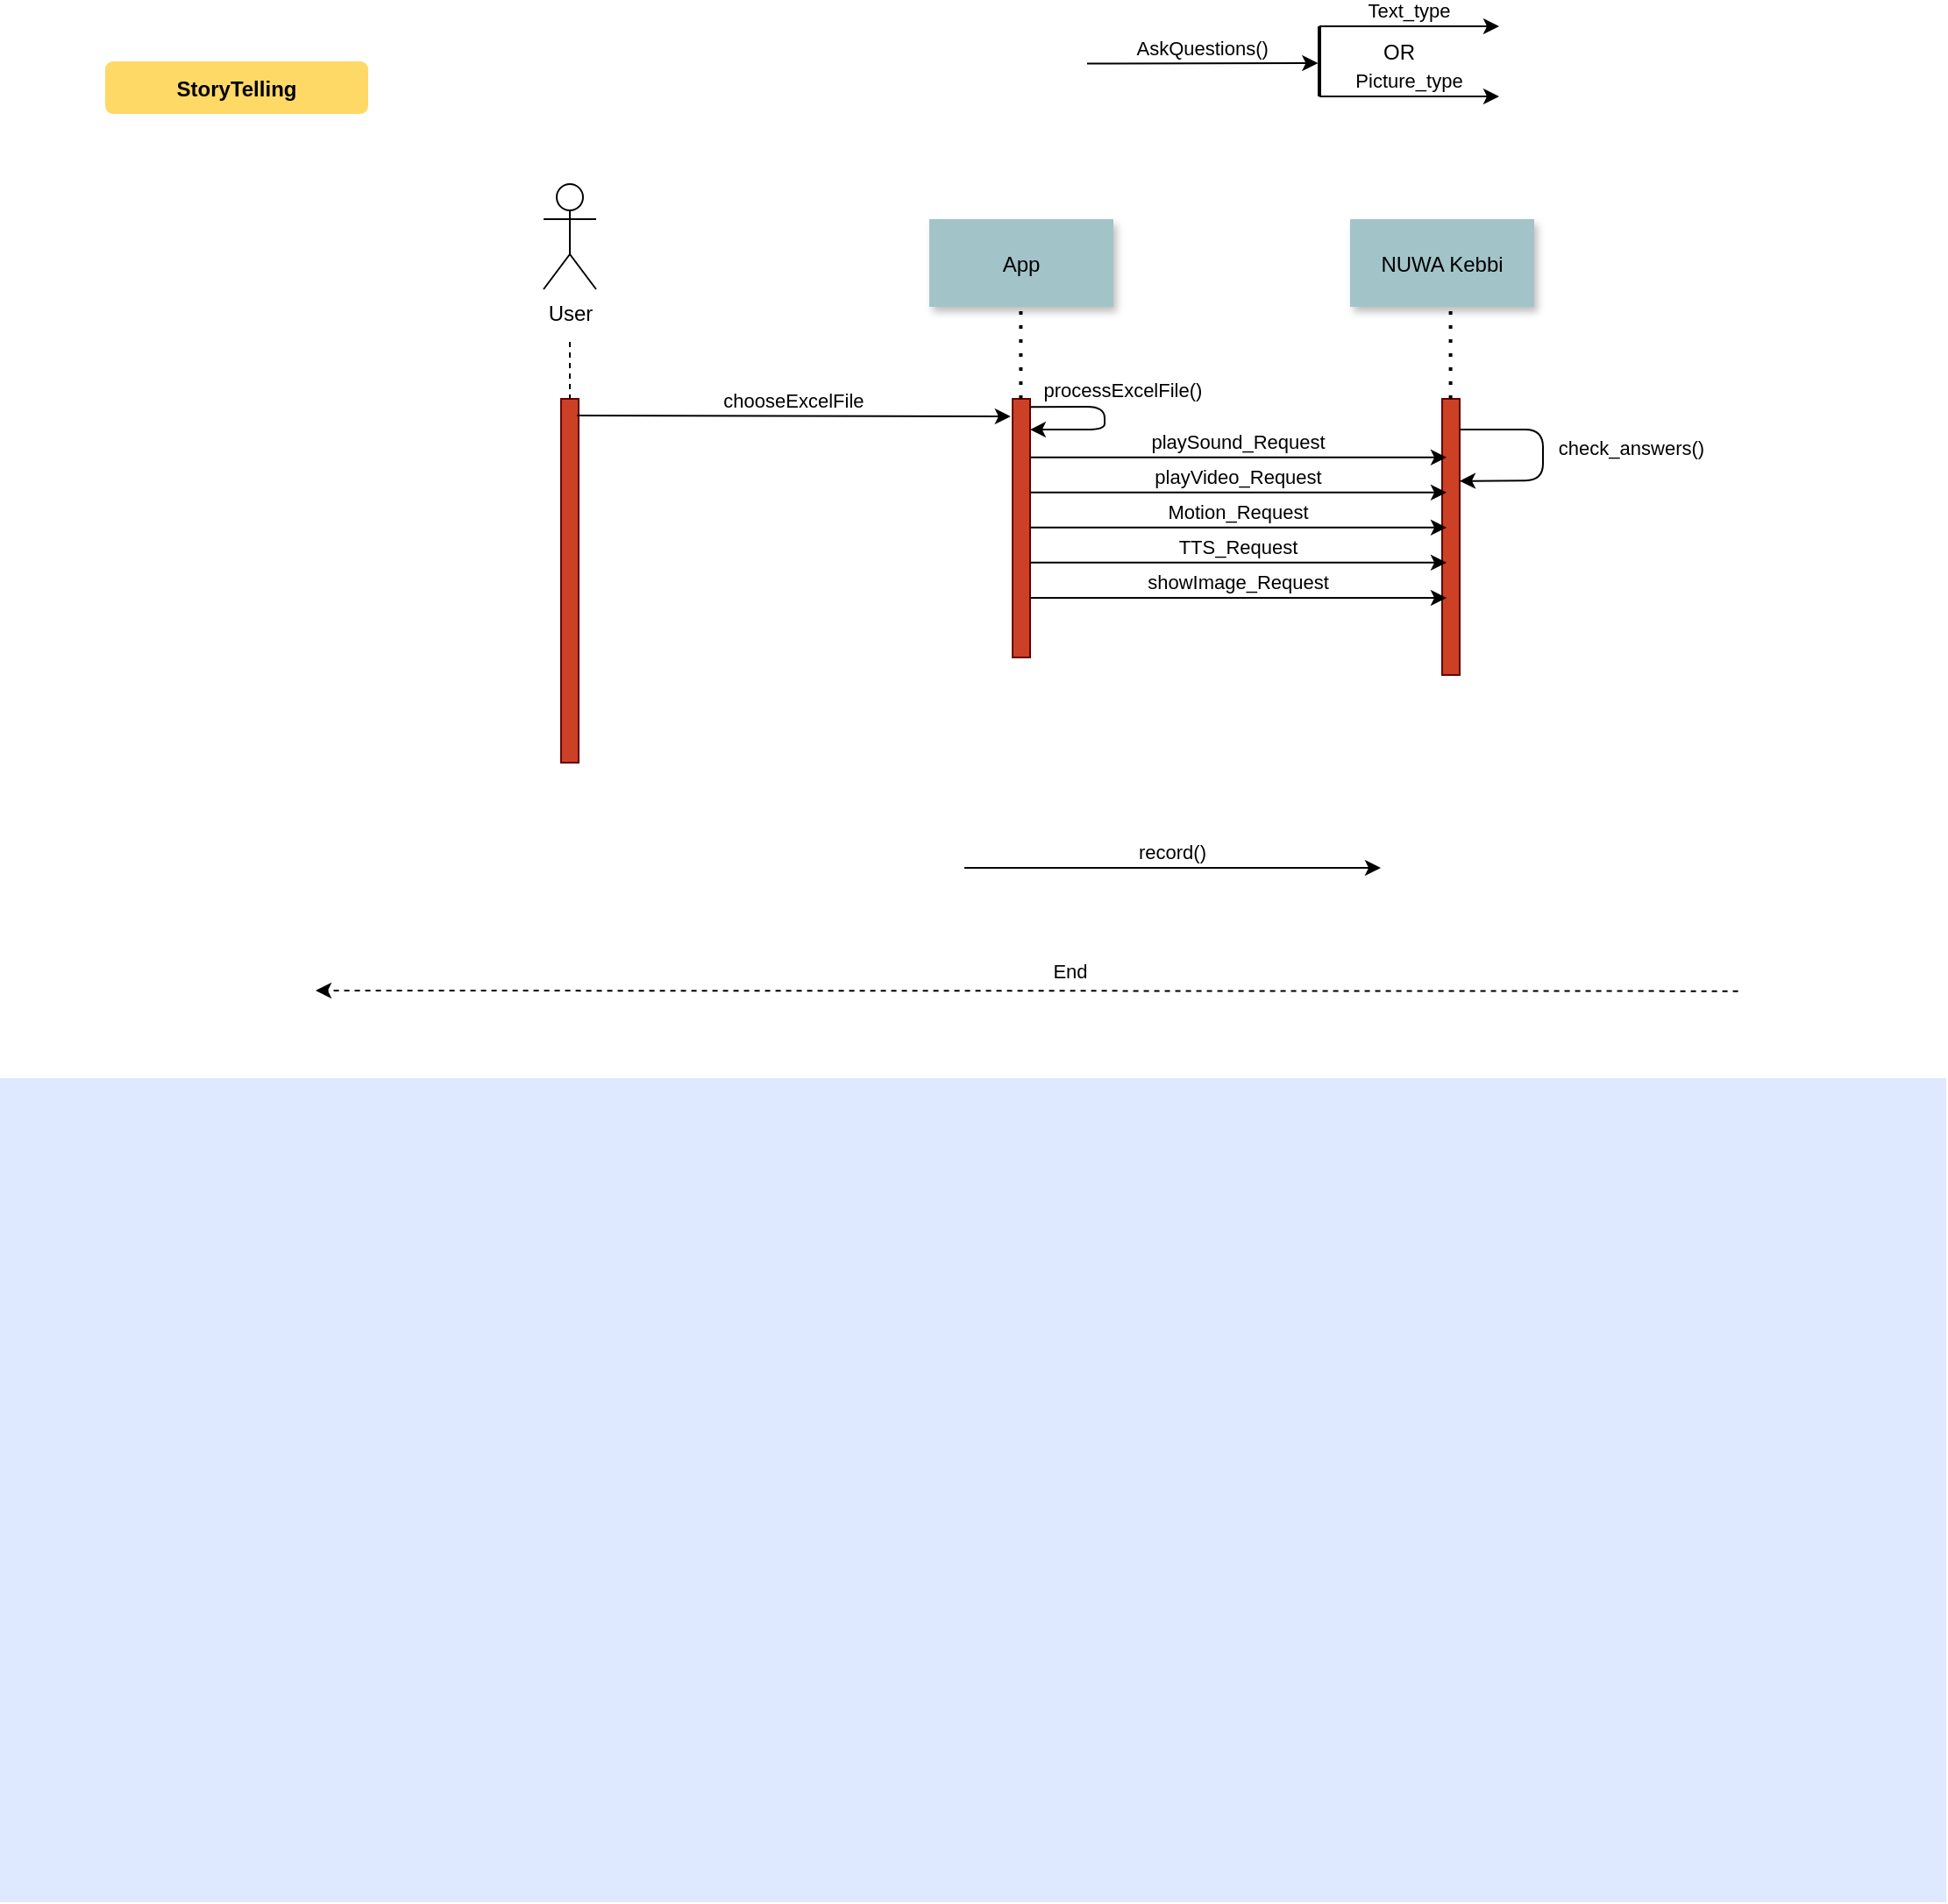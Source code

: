 <mxfile version="13.7.8" type="github" pages="3">
  <diagram name="sequence diagram" id="9361dd3d-8414-5efd-6122-117bd74ce7a7">
    <mxGraphModel dx="638" dy="734" grid="1" gridSize="10" guides="1" tooltips="1" connect="1" arrows="1" fold="1" page="0" pageScale="1.5" pageWidth="826" pageHeight="1169" background="#ffffff" math="0" shadow="0">
      <root>
        <mxCell id="0" />
        <mxCell id="1" parent="0" />
        <mxCell id="69" value="" style="fillColor=#DEE8FF;strokeColor=none" parent="1" vertex="1">
          <mxGeometry x="10" y="550" width="1110" height="470" as="geometry" />
        </mxCell>
        <mxCell id="2" value="" style="fillColor=#CC4125;strokeColor=#660000" parent="1" vertex="1">
          <mxGeometry x="330" y="162.5" width="10" height="207.5" as="geometry" />
        </mxCell>
        <mxCell id="9" value="chooseExcelFile" style="edgeStyle=none;verticalLabelPosition=top;verticalAlign=bottom;entryX=-0.108;entryY=0.068;entryDx=0;entryDy=0;entryPerimeter=0;" parent="1" edge="1" target="21">
          <mxGeometry x="222.5" y="84.73" width="100" height="100" as="geometry">
            <mxPoint x="339" y="172" as="sourcePoint" />
            <mxPoint x="586" y="174" as="targetPoint" />
          </mxGeometry>
        </mxCell>
        <mxCell id="21" value="" style="fillColor=#CC4125;strokeColor=#660000" parent="1" vertex="1">
          <mxGeometry x="587.5" y="162.5" width="10" height="147.5" as="geometry" />
        </mxCell>
        <mxCell id="22" value="App" style="shadow=1;fillColor=#A2C4C9;strokeColor=none" parent="1" vertex="1">
          <mxGeometry x="540" y="60" width="105" height="50" as="geometry" />
        </mxCell>
        <mxCell id="24" value="NUWA Kebbi" style="shadow=1;fillColor=#A2C4C9;strokeColor=none" parent="1" vertex="1">
          <mxGeometry x="780" y="60" width="105" height="50" as="geometry" />
        </mxCell>
        <mxCell id="26" value="" style="fillColor=#CC4125;strokeColor=#660000" parent="1" vertex="1">
          <mxGeometry x="832.5" y="162.5" width="10" height="157.5" as="geometry" />
        </mxCell>
        <mxCell id="33" value="" style="edgeStyle=elbowEdgeStyle;elbow=horizontal;endArrow=none;dashed=1" parent="1" target="2" edge="1">
          <mxGeometry x="230.0" y="310" width="100" height="100" as="geometry">
            <mxPoint x="335" y="130" as="sourcePoint" />
            <mxPoint x="330" y="310" as="targetPoint" />
            <Array as="points">
              <mxPoint x="335" y="130" />
              <mxPoint x="295" y="190" />
            </Array>
          </mxGeometry>
        </mxCell>
        <mxCell id="71" value="StoryTelling" style="rounded=1;fontStyle=1;fillColor=#FFD966;strokeColor=none" parent="1" vertex="1">
          <mxGeometry x="70" y="-30" width="150" height="30" as="geometry" />
        </mxCell>
        <mxCell id="KS5qGZGqWQ05uNnQKcyR-89" value="User" style="shape=umlActor;verticalLabelPosition=bottom;verticalAlign=top;html=1;outlineConnect=0;rotation=0;" parent="1" vertex="1">
          <mxGeometry x="320" y="40" width="30" height="60" as="geometry" />
        </mxCell>
        <mxCell id="fRHlmYLXV_bzzpT5qPXO-91" value="" style="endArrow=classic;html=1;dashed=1;exitX=-0.021;exitY=0.929;exitDx=0;exitDy=0;exitPerimeter=0;" parent="1" edge="1">
          <mxGeometry width="50" height="50" relative="1" as="geometry">
            <mxPoint x="1001.29" y="500.332" as="sourcePoint" />
            <mxPoint x="190" y="500" as="targetPoint" />
            <Array as="points" />
          </mxGeometry>
        </mxCell>
        <mxCell id="9md9J8usKPNt-FavH-AS-93" value="End" style="edgeLabel;html=1;align=center;verticalAlign=middle;resizable=0;points=[];" parent="fRHlmYLXV_bzzpT5qPXO-91" vertex="1" connectable="0">
          <mxGeometry x="0.065" y="1" relative="1" as="geometry">
            <mxPoint x="50.21" y="-12.16" as="offset" />
          </mxGeometry>
        </mxCell>
        <mxCell id="9md9J8usKPNt-FavH-AS-84" value="Text_type" style="edgeStyle=elbowEdgeStyle;elbow=vertical;verticalLabelPosition=top;verticalAlign=bottom" parent="1" edge="1">
          <mxGeometry x="695" y="20" width="100" height="100" as="geometry">
            <mxPoint x="762.5" y="-50" as="sourcePoint" />
            <mxPoint x="865" y="-50" as="targetPoint" />
            <Array as="points">
              <mxPoint x="795" y="-50" />
              <mxPoint x="745" y="20" />
            </Array>
          </mxGeometry>
        </mxCell>
        <mxCell id="9md9J8usKPNt-FavH-AS-85" value="Picture_type" style="edgeStyle=elbowEdgeStyle;elbow=vertical;verticalLabelPosition=top;verticalAlign=bottom" parent="1" edge="1">
          <mxGeometry x="695" y="60" width="100" height="100" as="geometry">
            <mxPoint x="762.5" y="-10" as="sourcePoint" />
            <mxPoint x="865" y="-10" as="targetPoint" />
            <Array as="points">
              <mxPoint x="795" y="-10" />
              <mxPoint x="745" y="60" />
            </Array>
          </mxGeometry>
        </mxCell>
        <mxCell id="9md9J8usKPNt-FavH-AS-87" value="" style="line;strokeWidth=2;direction=south;html=1;" parent="1" vertex="1">
          <mxGeometry x="757.5" y="-50" width="10" height="40" as="geometry" />
        </mxCell>
        <mxCell id="9md9J8usKPNt-FavH-AS-88" value="OR" style="text;html=1;fillColor=none;align=center;verticalAlign=middle;whiteSpace=wrap;rounded=0;" parent="1" vertex="1">
          <mxGeometry x="797.5" y="-40" width="20" height="10" as="geometry" />
        </mxCell>
        <mxCell id="9md9J8usKPNt-FavH-AS-99" value="" style="endArrow=none;dashed=1;html=1;dashPattern=1 3;strokeWidth=2;entryX=0.5;entryY=1;entryDx=0;entryDy=0;exitX=0.5;exitY=0;exitDx=0;exitDy=0;" parent="1" edge="1">
          <mxGeometry width="50" height="50" relative="1" as="geometry">
            <mxPoint x="837.3" y="162.5" as="sourcePoint" />
            <mxPoint x="837.3" y="110" as="targetPoint" />
          </mxGeometry>
        </mxCell>
        <mxCell id="c4QNU4PEmCLkR0mvdzhD-72" value="AskQuestions()" style="edgeStyle=elbowEdgeStyle;elbow=vertical;verticalLabelPosition=top;verticalAlign=bottom;jumpStyle=arc;entryX=0.535;entryY=0.581;entryDx=0;entryDy=0;entryPerimeter=0;" parent="1" target="9md9J8usKPNt-FavH-AS-87" edge="1">
          <mxGeometry x="817.5" y="41.25" width="100" height="100" as="geometry">
            <mxPoint x="630" y="-28.75" as="sourcePoint" />
            <mxPoint x="742.5" y="-29" as="targetPoint" />
            <Array as="points">
              <mxPoint x="742.5" y="-29" />
            </Array>
          </mxGeometry>
        </mxCell>
        <mxCell id="c4QNU4PEmCLkR0mvdzhD-78" value="playVideo_Request" style="edgeStyle=elbowEdgeStyle;elbow=vertical;verticalLabelPosition=top;verticalAlign=bottom" parent="1" edge="1">
          <mxGeometry x="530" y="285.92" width="100" height="100" as="geometry">
            <mxPoint x="597.5" y="215.92" as="sourcePoint" />
            <mxPoint x="835" y="216.09" as="targetPoint" />
            <Array as="points">
              <mxPoint x="630" y="215.92" />
              <mxPoint x="580" y="285.92" />
            </Array>
          </mxGeometry>
        </mxCell>
        <mxCell id="c4QNU4PEmCLkR0mvdzhD-79" value="Motion_Request" style="edgeStyle=elbowEdgeStyle;elbow=vertical;verticalLabelPosition=top;verticalAlign=bottom" parent="1" edge="1">
          <mxGeometry x="530" y="305.92" width="100" height="100" as="geometry">
            <mxPoint x="597.5" y="235.92" as="sourcePoint" />
            <mxPoint x="835" y="236.09" as="targetPoint" />
            <Array as="points">
              <mxPoint x="630" y="235.92" />
              <mxPoint x="580" y="305.92" />
            </Array>
          </mxGeometry>
        </mxCell>
        <mxCell id="c4QNU4PEmCLkR0mvdzhD-80" value="playSound_Request" style="edgeStyle=elbowEdgeStyle;elbow=vertical;verticalLabelPosition=top;verticalAlign=bottom" parent="1" edge="1">
          <mxGeometry x="530" y="265.92" width="100" height="100" as="geometry">
            <mxPoint x="597.5" y="195.92" as="sourcePoint" />
            <mxPoint x="835" y="196.09" as="targetPoint" />
            <Array as="points">
              <mxPoint x="630" y="195.92" />
              <mxPoint x="580" y="265.92" />
            </Array>
          </mxGeometry>
        </mxCell>
        <mxCell id="c4QNU4PEmCLkR0mvdzhD-81" value="TTS_Request" style="edgeStyle=elbowEdgeStyle;elbow=vertical;verticalLabelPosition=top;verticalAlign=bottom" parent="1" edge="1">
          <mxGeometry x="530" y="325.92" width="100" height="100" as="geometry">
            <mxPoint x="597.5" y="255.92" as="sourcePoint" />
            <mxPoint x="835" y="256.09" as="targetPoint" />
            <Array as="points">
              <mxPoint x="630" y="255.92" />
              <mxPoint x="580" y="325.92" />
            </Array>
          </mxGeometry>
        </mxCell>
        <mxCell id="c4QNU4PEmCLkR0mvdzhD-83" value="" style="endArrow=none;dashed=1;html=1;dashPattern=1 3;strokeWidth=2;entryX=0.5;entryY=1;entryDx=0;entryDy=0;exitX=0.5;exitY=0;exitDx=0;exitDy=0;" parent="1" edge="1">
          <mxGeometry width="50" height="50" relative="1" as="geometry">
            <mxPoint x="592.21" y="162.5" as="sourcePoint" />
            <mxPoint x="592.21" y="110" as="targetPoint" />
          </mxGeometry>
        </mxCell>
        <mxCell id="c4QNU4PEmCLkR0mvdzhD-84" value="showImage_Request" style="edgeStyle=elbowEdgeStyle;elbow=vertical;verticalLabelPosition=top;verticalAlign=bottom" parent="1" edge="1">
          <mxGeometry x="530" y="346.0" width="100" height="100" as="geometry">
            <mxPoint x="597.5" y="276.0" as="sourcePoint" />
            <mxPoint x="835" y="276.17" as="targetPoint" />
            <Array as="points">
              <mxPoint x="630" y="276.0" />
              <mxPoint x="580" y="346.0" />
            </Array>
          </mxGeometry>
        </mxCell>
        <mxCell id="c4QNU4PEmCLkR0mvdzhD-92" value="record()" style="edgeStyle=elbowEdgeStyle;elbow=vertical;verticalLabelPosition=top;verticalAlign=bottom" parent="1" edge="1">
          <mxGeometry x="492.5" y="500.0" width="100" height="100" as="geometry">
            <mxPoint x="560" y="430.0" as="sourcePoint" />
            <mxPoint x="797.5" y="430.17" as="targetPoint" />
            <Array as="points">
              <mxPoint x="592.5" y="430.0" />
              <mxPoint x="542.5" y="500.0" />
            </Array>
          </mxGeometry>
        </mxCell>
        <mxCell id="c4QNU4PEmCLkR0mvdzhD-93" value="check_answers()" style="edgeStyle=none;verticalLabelPosition=top;verticalAlign=bottom;entryX=1;entryY=0.25;entryDx=0;entryDy=0;" parent="1" edge="1">
          <mxGeometry width="100" height="100" as="geometry">
            <mxPoint x="842.5" y="180" as="sourcePoint" />
            <mxPoint x="842.5" y="209.375" as="targetPoint" />
            <Array as="points">
              <mxPoint x="890" y="180" />
              <mxPoint x="890" y="209" />
            </Array>
            <mxPoint x="98" y="5" as="offset" />
          </mxGeometry>
        </mxCell>
        <mxCell id="lmtjWTEQ8BwmCACEHWf--71" value="processExcelFile()" style="edgeStyle=none;verticalLabelPosition=top;verticalAlign=bottom;exitX=0.995;exitY=0.031;exitDx=0;exitDy=0;exitPerimeter=0;entryX=0.995;entryY=0.119;entryDx=0;entryDy=0;entryPerimeter=0;" edge="1" parent="1" source="21" target="21">
          <mxGeometry width="100" height="100" as="geometry">
            <mxPoint x="600" y="162.5" as="sourcePoint" />
            <mxPoint x="630" y="190" as="targetPoint" />
            <Array as="points">
              <mxPoint x="640" y="167" />
              <mxPoint x="640" y="180" />
            </Array>
            <mxPoint x="53" y="-7" as="offset" />
          </mxGeometry>
        </mxCell>
      </root>
    </mxGraphModel>
  </diagram>
  <diagram id="WVfsM9W4zLKHH_mNgAVs" name="use case">
    <mxGraphModel dx="1765" dy="941" grid="1" gridSize="10" guides="1" tooltips="1" connect="1" arrows="1" fold="1" page="1" pageScale="1" pageWidth="827" pageHeight="1169" math="0" shadow="0">
      <root>
        <mxCell id="P1gCdbork5o8AnYZZEtu-0" />
        <mxCell id="P1gCdbork5o8AnYZZEtu-1" parent="P1gCdbork5o8AnYZZEtu-0" />
        <mxCell id="bJd6qJVdSjFUARL3tQS6-0" value="" style="fillColor=#DEE8FF;strokeColor=none" parent="P1gCdbork5o8AnYZZEtu-1" vertex="1">
          <mxGeometry x="60" y="12.5" width="1400" height="957.5" as="geometry" />
        </mxCell>
        <mxCell id="S5V0LhMDhIqk0AyRmhoE-0" value="" style="rounded=0;whiteSpace=wrap;html=1;strokeColor=#000000;" parent="P1gCdbork5o8AnYZZEtu-1" vertex="1">
          <mxGeometry x="340" y="30" width="700" height="900" as="geometry" />
        </mxCell>
        <mxCell id="0w21FAGErWeUw9ZMnfu5-23" style="edgeStyle=orthogonalEdgeStyle;rounded=0;orthogonalLoop=1;jettySize=auto;html=1;entryX=0;entryY=0.5;entryDx=0;entryDy=0;endArrow=classic;endFill=1;" edge="1" parent="P1gCdbork5o8AnYZZEtu-1" source="S5V0LhMDhIqk0AyRmhoE-1" target="S5V0LhMDhIqk0AyRmhoE-5">
          <mxGeometry relative="1" as="geometry" />
        </mxCell>
        <mxCell id="0w21FAGErWeUw9ZMnfu5-24" style="edgeStyle=orthogonalEdgeStyle;rounded=0;orthogonalLoop=1;jettySize=auto;html=1;entryX=0;entryY=0.5;entryDx=0;entryDy=0;endArrow=classic;endFill=1;exitX=0.5;exitY=0;exitDx=0;exitDy=0;exitPerimeter=0;" edge="1" parent="P1gCdbork5o8AnYZZEtu-1" source="S5V0LhMDhIqk0AyRmhoE-1" target="MXVG3nQKKAKCpkI0R1rA-6">
          <mxGeometry relative="1" as="geometry">
            <Array as="points">
              <mxPoint x="160" y="505" />
              <mxPoint x="160" y="105" />
            </Array>
          </mxGeometry>
        </mxCell>
        <mxCell id="0w21FAGErWeUw9ZMnfu5-31" style="edgeStyle=orthogonalEdgeStyle;rounded=0;orthogonalLoop=1;jettySize=auto;html=1;entryX=0;entryY=0.5;entryDx=0;entryDy=0;startArrow=none;startFill=0;endArrow=classic;endFill=1;" edge="1" parent="P1gCdbork5o8AnYZZEtu-1" source="S5V0LhMDhIqk0AyRmhoE-1" target="KpZZcX2TR3Z07vyWV9OH-1">
          <mxGeometry relative="1" as="geometry">
            <Array as="points">
              <mxPoint x="155" y="740" />
            </Array>
          </mxGeometry>
        </mxCell>
        <mxCell id="S5V0LhMDhIqk0AyRmhoE-1" value="User" style="shape=umlActor;verticalLabelPosition=bottom;verticalAlign=top;html=1;outlineConnect=0;strokeColor=#000000;" parent="P1gCdbork5o8AnYZZEtu-1" vertex="1">
          <mxGeometry x="140" y="505" width="30" height="60" as="geometry" />
        </mxCell>
        <mxCell id="0w21FAGErWeUw9ZMnfu5-18" style="edgeStyle=orthogonalEdgeStyle;rounded=0;orthogonalLoop=1;jettySize=auto;html=1;entryX=1;entryY=0.5;entryDx=0;entryDy=0;endArrow=classic;endFill=1;" edge="1" parent="P1gCdbork5o8AnYZZEtu-1" source="S5V0LhMDhIqk0AyRmhoE-4" target="ZaFx9XiumE48rM6VbhXs-3">
          <mxGeometry relative="1" as="geometry" />
        </mxCell>
        <mxCell id="0w21FAGErWeUw9ZMnfu5-20" style="edgeStyle=orthogonalEdgeStyle;rounded=0;orthogonalLoop=1;jettySize=auto;html=1;entryX=1;entryY=0.5;entryDx=0;entryDy=0;endArrow=classic;endFill=1;" edge="1" parent="P1gCdbork5o8AnYZZEtu-1" source="S5V0LhMDhIqk0AyRmhoE-4" target="C_1P7J5J1Ic4LwbP0KE3-2">
          <mxGeometry relative="1" as="geometry">
            <Array as="points">
              <mxPoint x="1130" y="185" />
            </Array>
          </mxGeometry>
        </mxCell>
        <mxCell id="0w21FAGErWeUw9ZMnfu5-32" style="edgeStyle=orthogonalEdgeStyle;rounded=0;orthogonalLoop=1;jettySize=auto;html=1;entryX=1;entryY=0.5;entryDx=0;entryDy=0;startArrow=none;startFill=0;endArrow=classic;endFill=1;" edge="1" parent="P1gCdbork5o8AnYZZEtu-1" source="S5V0LhMDhIqk0AyRmhoE-4" target="MXVG3nQKKAKCpkI0R1rA-4">
          <mxGeometry relative="1" as="geometry">
            <Array as="points">
              <mxPoint x="1140" y="880" />
            </Array>
          </mxGeometry>
        </mxCell>
        <mxCell id="S5V0LhMDhIqk0AyRmhoE-4" value="Kebbi" style="shape=umlActor;verticalLabelPosition=bottom;verticalAlign=top;html=1;outlineConnect=0;strokeColor=#000000;" parent="P1gCdbork5o8AnYZZEtu-1" vertex="1">
          <mxGeometry x="1120" y="505" width="30" height="60" as="geometry" />
        </mxCell>
        <mxCell id="0w21FAGErWeUw9ZMnfu5-15" value="" style="edgeStyle=orthogonalEdgeStyle;rounded=0;orthogonalLoop=1;jettySize=auto;html=1;endArrow=classic;endFill=1;" edge="1" parent="P1gCdbork5o8AnYZZEtu-1" source="S5V0LhMDhIqk0AyRmhoE-5" target="MXVG3nQKKAKCpkI0R1rA-7">
          <mxGeometry relative="1" as="geometry" />
        </mxCell>
        <mxCell id="S5V0LhMDhIqk0AyRmhoE-5" value="View Review" style="ellipse;whiteSpace=wrap;html=1;strokeColor=#000000;flipH=0;flipV=1;" parent="P1gCdbork5o8AnYZZEtu-1" vertex="1">
          <mxGeometry x="400" y="510" width="100" height="50" as="geometry" />
        </mxCell>
        <mxCell id="0w21FAGErWeUw9ZMnfu5-17" value="" style="edgeStyle=orthogonalEdgeStyle;rounded=0;orthogonalLoop=1;jettySize=auto;html=1;endArrow=classic;endFill=1;" edge="1" parent="P1gCdbork5o8AnYZZEtu-1" source="ZaFx9XiumE48rM6VbhXs-3" target="C_1P7J5J1Ic4LwbP0KE3-1">
          <mxGeometry relative="1" as="geometry" />
        </mxCell>
        <mxCell id="ZaFx9XiumE48rM6VbhXs-3" value="Feedback" style="ellipse;whiteSpace=wrap;html=1;strokeColor=#000000;" parent="P1gCdbork5o8AnYZZEtu-1" vertex="1">
          <mxGeometry x="880" y="510" width="100" height="50" as="geometry" />
        </mxCell>
        <mxCell id="KpZZcX2TR3Z07vyWV9OH-1" value="View Section" style="ellipse;whiteSpace=wrap;html=1;strokeColor=#000000;flipH=0;flipV=1;" parent="P1gCdbork5o8AnYZZEtu-1" vertex="1">
          <mxGeometry x="400" y="715" width="100" height="50" as="geometry" />
        </mxCell>
        <mxCell id="0w21FAGErWeUw9ZMnfu5-2" value="" style="edgeStyle=orthogonalEdgeStyle;rounded=0;orthogonalLoop=1;jettySize=auto;html=1;" edge="1" parent="P1gCdbork5o8AnYZZEtu-1" source="KpZZcX2TR3Z07vyWV9OH-2" target="C_1P7J5J1Ic4LwbP0KE3-4">
          <mxGeometry relative="1" as="geometry" />
        </mxCell>
        <mxCell id="0w21FAGErWeUw9ZMnfu5-25" style="edgeStyle=orthogonalEdgeStyle;rounded=0;orthogonalLoop=1;jettySize=auto;html=1;endArrow=none;endFill=0;startArrow=classic;startFill=1;" edge="1" parent="P1gCdbork5o8AnYZZEtu-1" source="KpZZcX2TR3Z07vyWV9OH-2">
          <mxGeometry relative="1" as="geometry">
            <mxPoint x="160" y="315" as="targetPoint" />
          </mxGeometry>
        </mxCell>
        <mxCell id="KpZZcX2TR3Z07vyWV9OH-2" value="View Ending" style="ellipse;whiteSpace=wrap;html=1;strokeColor=#000000;flipH=0;flipV=1;" parent="P1gCdbork5o8AnYZZEtu-1" vertex="1">
          <mxGeometry x="400" y="290" width="100" height="50" as="geometry" />
        </mxCell>
        <mxCell id="C_1P7J5J1Ic4LwbP0KE3-1" value="answer_question" style="ellipse;whiteSpace=wrap;html=1;strokeColor=#000000;flipH=0;flipV=1;" vertex="1" parent="P1gCdbork5o8AnYZZEtu-1">
          <mxGeometry x="740" y="510" width="100" height="50" as="geometry" />
        </mxCell>
        <mxCell id="C_1P7J5J1Ic4LwbP0KE3-2" value="playSound" style="ellipse;whiteSpace=wrap;html=1;strokeColor=#000000;flipH=0;flipV=1;" vertex="1" parent="P1gCdbork5o8AnYZZEtu-1">
          <mxGeometry x="580" y="160" width="100" height="50" as="geometry" />
        </mxCell>
        <mxCell id="0w21FAGErWeUw9ZMnfu5-26" style="edgeStyle=orthogonalEdgeStyle;rounded=0;orthogonalLoop=1;jettySize=auto;html=1;startArrow=classic;startFill=1;endArrow=none;endFill=0;" edge="1" parent="P1gCdbork5o8AnYZZEtu-1" source="C_1P7J5J1Ic4LwbP0KE3-3">
          <mxGeometry relative="1" as="geometry">
            <mxPoint x="1130" y="245" as="targetPoint" />
          </mxGeometry>
        </mxCell>
        <mxCell id="C_1P7J5J1Ic4LwbP0KE3-3" value="playVideo" style="ellipse;whiteSpace=wrap;html=1;strokeColor=#000000;flipH=0;flipV=1;" vertex="1" parent="P1gCdbork5o8AnYZZEtu-1">
          <mxGeometry x="580" y="220" width="100" height="50" as="geometry" />
        </mxCell>
        <mxCell id="0w21FAGErWeUw9ZMnfu5-27" style="edgeStyle=orthogonalEdgeStyle;rounded=0;orthogonalLoop=1;jettySize=auto;html=1;startArrow=classic;startFill=1;endArrow=none;endFill=0;" edge="1" parent="P1gCdbork5o8AnYZZEtu-1" source="C_1P7J5J1Ic4LwbP0KE3-4">
          <mxGeometry relative="1" as="geometry">
            <mxPoint x="1130" y="315" as="targetPoint" />
          </mxGeometry>
        </mxCell>
        <mxCell id="C_1P7J5J1Ic4LwbP0KE3-4" value="showImage" style="ellipse;whiteSpace=wrap;html=1;strokeColor=#000000;flipH=0;flipV=1;" vertex="1" parent="P1gCdbork5o8AnYZZEtu-1">
          <mxGeometry x="580" y="290" width="100" height="50" as="geometry" />
        </mxCell>
        <mxCell id="0w21FAGErWeUw9ZMnfu5-28" style="edgeStyle=orthogonalEdgeStyle;rounded=0;orthogonalLoop=1;jettySize=auto;html=1;startArrow=classic;startFill=1;endArrow=none;endFill=0;" edge="1" parent="P1gCdbork5o8AnYZZEtu-1" source="C_1P7J5J1Ic4LwbP0KE3-5">
          <mxGeometry relative="1" as="geometry">
            <mxPoint x="1130" y="385" as="targetPoint" />
          </mxGeometry>
        </mxCell>
        <mxCell id="C_1P7J5J1Ic4LwbP0KE3-5" value="TTS" style="ellipse;whiteSpace=wrap;html=1;strokeColor=#000000;flipH=0;flipV=1;" vertex="1" parent="P1gCdbork5o8AnYZZEtu-1">
          <mxGeometry x="580" y="360" width="100" height="50" as="geometry" />
        </mxCell>
        <mxCell id="0w21FAGErWeUw9ZMnfu5-29" style="edgeStyle=orthogonalEdgeStyle;rounded=0;orthogonalLoop=1;jettySize=auto;html=1;startArrow=classic;startFill=1;endArrow=none;endFill=0;" edge="1" parent="P1gCdbork5o8AnYZZEtu-1" source="C_1P7J5J1Ic4LwbP0KE3-6">
          <mxGeometry relative="1" as="geometry">
            <mxPoint x="1130" y="455" as="targetPoint" />
          </mxGeometry>
        </mxCell>
        <mxCell id="C_1P7J5J1Ic4LwbP0KE3-6" value="Motion" style="ellipse;whiteSpace=wrap;html=1;strokeColor=#000000;flipH=0;flipV=1;" vertex="1" parent="P1gCdbork5o8AnYZZEtu-1">
          <mxGeometry x="580" y="430" width="100" height="50" as="geometry" />
        </mxCell>
        <mxCell id="MXVG3nQKKAKCpkI0R1rA-0" value="playSound" style="ellipse;whiteSpace=wrap;html=1;strokeColor=#000000;flipH=0;flipV=1;" vertex="1" parent="P1gCdbork5o8AnYZZEtu-1">
          <mxGeometry x="580" y="585" width="100" height="50" as="geometry" />
        </mxCell>
        <mxCell id="MXVG3nQKKAKCpkI0R1rA-1" value="playVideo" style="ellipse;whiteSpace=wrap;html=1;strokeColor=#000000;flipH=0;flipV=1;" vertex="1" parent="P1gCdbork5o8AnYZZEtu-1">
          <mxGeometry x="580" y="645" width="100" height="50" as="geometry" />
        </mxCell>
        <mxCell id="MXVG3nQKKAKCpkI0R1rA-2" value="showImage" style="ellipse;whiteSpace=wrap;html=1;strokeColor=#000000;flipH=0;flipV=1;" vertex="1" parent="P1gCdbork5o8AnYZZEtu-1">
          <mxGeometry x="580" y="715" width="100" height="50" as="geometry" />
        </mxCell>
        <mxCell id="MXVG3nQKKAKCpkI0R1rA-3" value="TTS" style="ellipse;whiteSpace=wrap;html=1;strokeColor=#000000;flipH=0;flipV=1;" vertex="1" parent="P1gCdbork5o8AnYZZEtu-1">
          <mxGeometry x="580" y="785" width="100" height="50" as="geometry" />
        </mxCell>
        <mxCell id="MXVG3nQKKAKCpkI0R1rA-4" value="Motion" style="ellipse;whiteSpace=wrap;html=1;strokeColor=#000000;flipH=0;flipV=1;" vertex="1" parent="P1gCdbork5o8AnYZZEtu-1">
          <mxGeometry x="580" y="855" width="100" height="50" as="geometry" />
        </mxCell>
        <mxCell id="0w21FAGErWeUw9ZMnfu5-1" value="" style="edgeStyle=orthogonalEdgeStyle;rounded=0;orthogonalLoop=1;jettySize=auto;html=1;" edge="1" parent="P1gCdbork5o8AnYZZEtu-1" source="MXVG3nQKKAKCpkI0R1rA-6" target="0w21FAGErWeUw9ZMnfu5-0">
          <mxGeometry relative="1" as="geometry" />
        </mxCell>
        <mxCell id="MXVG3nQKKAKCpkI0R1rA-6" value="choose&lt;br&gt;ExcelFile" style="ellipse;whiteSpace=wrap;html=1;strokeColor=#000000;flipH=0;flipV=1;" vertex="1" parent="P1gCdbork5o8AnYZZEtu-1">
          <mxGeometry x="400.0" y="80" width="100" height="50" as="geometry" />
        </mxCell>
        <mxCell id="0w21FAGErWeUw9ZMnfu5-16" value="" style="edgeStyle=orthogonalEdgeStyle;rounded=0;orthogonalLoop=1;jettySize=auto;html=1;endArrow=classic;endFill=1;" edge="1" parent="P1gCdbork5o8AnYZZEtu-1" source="MXVG3nQKKAKCpkI0R1rA-7" target="C_1P7J5J1Ic4LwbP0KE3-1">
          <mxGeometry relative="1" as="geometry" />
        </mxCell>
        <mxCell id="MXVG3nQKKAKCpkI0R1rA-7" value="showQuestion" style="ellipse;whiteSpace=wrap;html=1;strokeColor=#000000;flipH=0;flipV=1;" vertex="1" parent="P1gCdbork5o8AnYZZEtu-1">
          <mxGeometry x="580" y="510" width="100" height="50" as="geometry" />
        </mxCell>
        <mxCell id="0w21FAGErWeUw9ZMnfu5-0" value="process&lt;br&gt;ExcelFile" style="ellipse;whiteSpace=wrap;html=1;strokeColor=#000000;flipH=0;flipV=1;" vertex="1" parent="P1gCdbork5o8AnYZZEtu-1">
          <mxGeometry x="580" y="80" width="100" height="50" as="geometry" />
        </mxCell>
        <mxCell id="0w21FAGErWeUw9ZMnfu5-5" value="" style="endArrow=classic;html=1;exitX=1;exitY=0.5;exitDx=0;exitDy=0;entryX=0;entryY=0.5;entryDx=0;entryDy=0;endFill=1;" edge="1" parent="P1gCdbork5o8AnYZZEtu-1" source="KpZZcX2TR3Z07vyWV9OH-2" target="C_1P7J5J1Ic4LwbP0KE3-2">
          <mxGeometry width="50" height="50" relative="1" as="geometry">
            <mxPoint x="500" y="320.4" as="sourcePoint" />
            <mxPoint x="500" y="170" as="targetPoint" />
            <Array as="points">
              <mxPoint x="500" y="185" />
            </Array>
          </mxGeometry>
        </mxCell>
        <mxCell id="0w21FAGErWeUw9ZMnfu5-7" value="" style="endArrow=classic;html=1;entryX=0;entryY=0.5;entryDx=0;entryDy=0;endFill=1;" edge="1" parent="P1gCdbork5o8AnYZZEtu-1" target="C_1P7J5J1Ic4LwbP0KE3-3">
          <mxGeometry width="50" height="50" relative="1" as="geometry">
            <mxPoint x="500" y="245" as="sourcePoint" />
            <mxPoint x="570" y="240" as="targetPoint" />
          </mxGeometry>
        </mxCell>
        <mxCell id="0w21FAGErWeUw9ZMnfu5-8" value="" style="endArrow=classic;html=1;entryX=0;entryY=0.5;entryDx=0;entryDy=0;endFill=1;" edge="1" parent="P1gCdbork5o8AnYZZEtu-1">
          <mxGeometry width="50" height="50" relative="1" as="geometry">
            <mxPoint x="500" y="384.71" as="sourcePoint" />
            <mxPoint x="580.0" y="384.71" as="targetPoint" />
          </mxGeometry>
        </mxCell>
        <mxCell id="0w21FAGErWeUw9ZMnfu5-9" value="" style="endArrow=classic;html=1;entryX=0;entryY=0.5;entryDx=0;entryDy=0;endFill=1;exitX=1;exitY=0.5;exitDx=0;exitDy=0;" edge="1" parent="P1gCdbork5o8AnYZZEtu-1" source="KpZZcX2TR3Z07vyWV9OH-2">
          <mxGeometry width="50" height="50" relative="1" as="geometry">
            <mxPoint x="500" y="454.71" as="sourcePoint" />
            <mxPoint x="580.0" y="454.71" as="targetPoint" />
            <Array as="points">
              <mxPoint x="500" y="455" />
            </Array>
          </mxGeometry>
        </mxCell>
        <mxCell id="0w21FAGErWeUw9ZMnfu5-10" value="" style="edgeStyle=orthogonalEdgeStyle;rounded=0;orthogonalLoop=1;jettySize=auto;html=1;" edge="1" parent="P1gCdbork5o8AnYZZEtu-1">
          <mxGeometry relative="1" as="geometry">
            <mxPoint x="500.0" y="740.0" as="sourcePoint" />
            <mxPoint x="580.0" y="740.0" as="targetPoint" />
          </mxGeometry>
        </mxCell>
        <mxCell id="0w21FAGErWeUw9ZMnfu5-11" value="" style="endArrow=classic;html=1;exitX=1;exitY=0.5;exitDx=0;exitDy=0;entryX=0;entryY=0.5;entryDx=0;entryDy=0;endFill=1;" edge="1" parent="P1gCdbork5o8AnYZZEtu-1">
          <mxGeometry width="50" height="50" relative="1" as="geometry">
            <mxPoint x="500.0" y="740.0" as="sourcePoint" />
            <mxPoint x="580.0" y="610.0" as="targetPoint" />
            <Array as="points">
              <mxPoint x="500" y="610" />
            </Array>
          </mxGeometry>
        </mxCell>
        <mxCell id="0w21FAGErWeUw9ZMnfu5-12" value="" style="endArrow=classic;html=1;entryX=0;entryY=0.5;entryDx=0;entryDy=0;endFill=1;" edge="1" parent="P1gCdbork5o8AnYZZEtu-1">
          <mxGeometry width="50" height="50" relative="1" as="geometry">
            <mxPoint x="500.0" y="670.0" as="sourcePoint" />
            <mxPoint x="580.0" y="670.0" as="targetPoint" />
          </mxGeometry>
        </mxCell>
        <mxCell id="0w21FAGErWeUw9ZMnfu5-13" value="" style="endArrow=classic;html=1;entryX=0;entryY=0.5;entryDx=0;entryDy=0;endFill=1;" edge="1" parent="P1gCdbork5o8AnYZZEtu-1">
          <mxGeometry width="50" height="50" relative="1" as="geometry">
            <mxPoint x="500.0" y="809.71" as="sourcePoint" />
            <mxPoint x="580.0" y="809.71" as="targetPoint" />
          </mxGeometry>
        </mxCell>
        <mxCell id="0w21FAGErWeUw9ZMnfu5-14" value="" style="endArrow=classic;html=1;entryX=0;entryY=0.5;entryDx=0;entryDy=0;endFill=1;exitX=1;exitY=0.5;exitDx=0;exitDy=0;" edge="1" parent="P1gCdbork5o8AnYZZEtu-1">
          <mxGeometry width="50" height="50" relative="1" as="geometry">
            <mxPoint x="500.0" y="740.0" as="sourcePoint" />
            <mxPoint x="580.0" y="879.71" as="targetPoint" />
            <Array as="points">
              <mxPoint x="500" y="880" />
            </Array>
          </mxGeometry>
        </mxCell>
        <mxCell id="0w21FAGErWeUw9ZMnfu5-33" style="edgeStyle=orthogonalEdgeStyle;rounded=0;orthogonalLoop=1;jettySize=auto;html=1;startArrow=classic;startFill=1;endArrow=none;endFill=0;" edge="1" parent="P1gCdbork5o8AnYZZEtu-1">
          <mxGeometry relative="1" as="geometry">
            <mxPoint x="1140" y="610" as="targetPoint" />
            <mxPoint x="680" y="610" as="sourcePoint" />
          </mxGeometry>
        </mxCell>
        <mxCell id="0w21FAGErWeUw9ZMnfu5-34" style="edgeStyle=orthogonalEdgeStyle;rounded=0;orthogonalLoop=1;jettySize=auto;html=1;startArrow=classic;startFill=1;endArrow=none;endFill=0;" edge="1" parent="P1gCdbork5o8AnYZZEtu-1">
          <mxGeometry relative="1" as="geometry">
            <mxPoint x="1140" y="670" as="targetPoint" />
            <mxPoint x="680" y="669.5" as="sourcePoint" />
            <Array as="points">
              <mxPoint x="910" y="670" />
              <mxPoint x="1140" y="670" />
            </Array>
          </mxGeometry>
        </mxCell>
        <mxCell id="0w21FAGErWeUw9ZMnfu5-35" style="edgeStyle=orthogonalEdgeStyle;rounded=0;orthogonalLoop=1;jettySize=auto;html=1;startArrow=classic;startFill=1;endArrow=none;endFill=0;" edge="1" parent="P1gCdbork5o8AnYZZEtu-1">
          <mxGeometry relative="1" as="geometry">
            <mxPoint x="1140" y="740" as="targetPoint" />
            <mxPoint x="680" y="739.5" as="sourcePoint" />
            <Array as="points">
              <mxPoint x="910" y="740" />
              <mxPoint x="1140" y="740" />
            </Array>
          </mxGeometry>
        </mxCell>
        <mxCell id="0w21FAGErWeUw9ZMnfu5-36" style="edgeStyle=orthogonalEdgeStyle;rounded=0;orthogonalLoop=1;jettySize=auto;html=1;startArrow=classic;startFill=1;endArrow=none;endFill=0;" edge="1" parent="P1gCdbork5o8AnYZZEtu-1">
          <mxGeometry relative="1" as="geometry">
            <mxPoint x="1140" y="810" as="targetPoint" />
            <mxPoint x="680" y="809.5" as="sourcePoint" />
            <Array as="points">
              <mxPoint x="910" y="810" />
              <mxPoint x="1140" y="810" />
            </Array>
          </mxGeometry>
        </mxCell>
        <mxCell id="bJd6qJVdSjFUARL3tQS6-17" value="StoryTelling" style="rounded=1;fontStyle=1;fillColor=#FFD966;strokeColor=none" parent="P1gCdbork5o8AnYZZEtu-1" vertex="1">
          <mxGeometry x="770" y="90" width="150" height="30" as="geometry" />
        </mxCell>
      </root>
    </mxGraphModel>
  </diagram>
  <diagram id="nLfrVauNa3x6epnvHNZk" name="Page-3">
    <mxGraphModel dx="2143" dy="2312" grid="1" gridSize="10" guides="1" tooltips="1" connect="1" arrows="1" fold="1" page="1" pageScale="1" pageWidth="827" pageHeight="1169" math="0" shadow="0">
      <root>
        <mxCell id="KCsMjHA4PrLzjNiua-Sv-0" />
        <mxCell id="KCsMjHA4PrLzjNiua-Sv-1" parent="KCsMjHA4PrLzjNiua-Sv-0" />
        <mxCell id="fmVImYb-RZzow3WHZ0ps-0" value="" style="fillColor=#DEE8FF;strokeColor=none" vertex="1" parent="KCsMjHA4PrLzjNiua-Sv-1">
          <mxGeometry x="40" y="-50" width="1110" height="470" as="geometry" />
        </mxCell>
        <mxCell id="fmVImYb-RZzow3WHZ0ps-1" value="" style="fillColor=#CC4125;strokeColor=#660000" vertex="1" parent="KCsMjHA4PrLzjNiua-Sv-1">
          <mxGeometry x="200" y="162.5" width="10" height="207.5" as="geometry" />
        </mxCell>
        <mxCell id="fmVImYb-RZzow3WHZ0ps-2" value="chooseExcelFile()" style="edgeStyle=none;verticalLabelPosition=top;verticalAlign=bottom" edge="1" parent="KCsMjHA4PrLzjNiua-Sv-1">
          <mxGeometry x="222.5" y="112.5" width="100" height="100" as="geometry">
            <mxPoint x="212.5" y="200" as="sourcePoint" />
            <mxPoint x="342.5" y="200" as="targetPoint" />
          </mxGeometry>
        </mxCell>
        <mxCell id="fmVImYb-RZzow3WHZ0ps-3" value="Section" style="shadow=1;fillColor=#A2C4C9;strokeColor=none" vertex="1" parent="KCsMjHA4PrLzjNiua-Sv-1">
          <mxGeometry x="295.004" y="60.0" width="105" height="50" as="geometry" />
        </mxCell>
        <mxCell id="fmVImYb-RZzow3WHZ0ps-4" value="" style="fillColor=#CC4125;strokeColor=#660000" vertex="1" parent="KCsMjHA4PrLzjNiua-Sv-1">
          <mxGeometry x="342.5" y="162.5" width="10" height="147.5" as="geometry" />
        </mxCell>
        <mxCell id="fmVImYb-RZzow3WHZ0ps-5" value="" style="fillColor=#CC4125;strokeColor=#660000" vertex="1" parent="KCsMjHA4PrLzjNiua-Sv-1">
          <mxGeometry x="587.5" y="162.5" width="10" height="147.5" as="geometry" />
        </mxCell>
        <mxCell id="fmVImYb-RZzow3WHZ0ps-6" value="Review" style="shadow=1;fillColor=#A2C4C9;strokeColor=none" vertex="1" parent="KCsMjHA4PrLzjNiua-Sv-1">
          <mxGeometry x="540" y="60" width="105" height="50" as="geometry" />
        </mxCell>
        <mxCell id="fmVImYb-RZzow3WHZ0ps-7" value="Ending" style="shadow=1;fillColor=#A2C4C9;strokeColor=none" vertex="1" parent="KCsMjHA4PrLzjNiua-Sv-1">
          <mxGeometry x="780" y="60" width="105" height="50" as="geometry" />
        </mxCell>
        <mxCell id="fmVImYb-RZzow3WHZ0ps-8" value="" style="fillColor=#CC4125;strokeColor=#660000" vertex="1" parent="KCsMjHA4PrLzjNiua-Sv-1">
          <mxGeometry x="832.5" y="162.5" width="10" height="157.5" as="geometry" />
        </mxCell>
        <mxCell id="fmVImYb-RZzow3WHZ0ps-9" value="" style="edgeStyle=elbowEdgeStyle;elbow=horizontal;endArrow=none;dashed=1" edge="1" parent="KCsMjHA4PrLzjNiua-Sv-1" target="fmVImYb-RZzow3WHZ0ps-1">
          <mxGeometry x="230.0" y="310" width="100" height="100" as="geometry">
            <mxPoint x="204.759" y="110" as="sourcePoint" />
            <mxPoint x="330" y="310" as="targetPoint" />
          </mxGeometry>
        </mxCell>
        <mxCell id="fmVImYb-RZzow3WHZ0ps-10" value="StoryTelling" style="rounded=1;fontStyle=1;fillColor=#FFD966;strokeColor=none" vertex="1" parent="KCsMjHA4PrLzjNiua-Sv-1">
          <mxGeometry x="70" y="-30" width="150" height="30" as="geometry" />
        </mxCell>
        <mxCell id="fmVImYb-RZzow3WHZ0ps-11" value="" style="edgeStyle=orthogonalEdgeStyle;rounded=0;orthogonalLoop=1;jettySize=auto;html=1;" edge="1" parent="KCsMjHA4PrLzjNiua-Sv-1" source="fmVImYb-RZzow3WHZ0ps-13" target="fmVImYb-RZzow3WHZ0ps-1">
          <mxGeometry relative="1" as="geometry" />
        </mxCell>
        <mxCell id="fmVImYb-RZzow3WHZ0ps-12" value="" style="edgeStyle=orthogonalEdgeStyle;rounded=0;orthogonalLoop=1;jettySize=auto;html=1;" edge="1" parent="KCsMjHA4PrLzjNiua-Sv-1" source="fmVImYb-RZzow3WHZ0ps-13" target="fmVImYb-RZzow3WHZ0ps-1">
          <mxGeometry relative="1" as="geometry" />
        </mxCell>
        <mxCell id="fmVImYb-RZzow3WHZ0ps-13" value="User" style="shape=umlActor;verticalLabelPosition=bottom;verticalAlign=top;html=1;outlineConnect=0;rotation=0;" vertex="1" parent="KCsMjHA4PrLzjNiua-Sv-1">
          <mxGeometry x="190" y="30" width="30" height="60" as="geometry" />
        </mxCell>
        <mxCell id="fmVImYb-RZzow3WHZ0ps-14" value="" style="endArrow=classic;html=1;dashed=1;exitX=-0.021;exitY=0.929;exitDx=0;exitDy=0;exitPerimeter=0;" edge="1" parent="KCsMjHA4PrLzjNiua-Sv-1" source="fmVImYb-RZzow3WHZ0ps-38">
          <mxGeometry width="50" height="50" relative="1" as="geometry">
            <mxPoint x="838" y="340" as="sourcePoint" />
            <mxPoint x="211" y="341" as="targetPoint" />
            <Array as="points" />
          </mxGeometry>
        </mxCell>
        <mxCell id="fmVImYb-RZzow3WHZ0ps-15" value="End" style="edgeLabel;html=1;align=center;verticalAlign=middle;resizable=0;points=[];" vertex="1" connectable="0" parent="fmVImYb-RZzow3WHZ0ps-14">
          <mxGeometry x="0.065" y="1" relative="1" as="geometry">
            <mxPoint x="50.21" y="-12.16" as="offset" />
          </mxGeometry>
        </mxCell>
        <mxCell id="fmVImYb-RZzow3WHZ0ps-16" value="Text_type" style="edgeStyle=elbowEdgeStyle;elbow=vertical;verticalLabelPosition=top;verticalAlign=bottom" edge="1" parent="KCsMjHA4PrLzjNiua-Sv-1">
          <mxGeometry x="662.5" y="250" width="100" height="100" as="geometry">
            <mxPoint x="730" y="180" as="sourcePoint" />
            <mxPoint x="832.5" y="180" as="targetPoint" />
            <Array as="points">
              <mxPoint x="762.5" y="180" />
              <mxPoint x="712.5" y="250" />
            </Array>
          </mxGeometry>
        </mxCell>
        <mxCell id="fmVImYb-RZzow3WHZ0ps-17" value="Picture_type" style="edgeStyle=elbowEdgeStyle;elbow=vertical;verticalLabelPosition=top;verticalAlign=bottom" edge="1" parent="KCsMjHA4PrLzjNiua-Sv-1">
          <mxGeometry x="662.5" y="290" width="100" height="100" as="geometry">
            <mxPoint x="730" y="220" as="sourcePoint" />
            <mxPoint x="832.5" y="220" as="targetPoint" />
            <Array as="points">
              <mxPoint x="762.5" y="220" />
              <mxPoint x="712.5" y="290" />
            </Array>
          </mxGeometry>
        </mxCell>
        <mxCell id="fmVImYb-RZzow3WHZ0ps-18" value="" style="line;strokeWidth=2;direction=south;html=1;" vertex="1" parent="KCsMjHA4PrLzjNiua-Sv-1">
          <mxGeometry x="725" y="180" width="10" height="40" as="geometry" />
        </mxCell>
        <mxCell id="fmVImYb-RZzow3WHZ0ps-19" value="OR" style="text;html=1;fillColor=none;align=center;verticalAlign=middle;whiteSpace=wrap;rounded=0;" vertex="1" parent="KCsMjHA4PrLzjNiua-Sv-1">
          <mxGeometry x="765" y="190" width="20" height="10" as="geometry" />
        </mxCell>
        <mxCell id="fmVImYb-RZzow3WHZ0ps-20" value="" style="endArrow=none;dashed=1;html=1;dashPattern=1 3;strokeWidth=2;entryX=0.5;entryY=1;entryDx=0;entryDy=0;exitX=0.5;exitY=0;exitDx=0;exitDy=0;" edge="1" parent="KCsMjHA4PrLzjNiua-Sv-1">
          <mxGeometry width="50" height="50" relative="1" as="geometry">
            <mxPoint x="347.3" y="162.5" as="sourcePoint" />
            <mxPoint x="347.3" y="110" as="targetPoint" />
          </mxGeometry>
        </mxCell>
        <mxCell id="fmVImYb-RZzow3WHZ0ps-21" value="" style="endArrow=none;dashed=1;html=1;dashPattern=1 3;strokeWidth=2;entryX=0.5;entryY=1;entryDx=0;entryDy=0;exitX=0.5;exitY=0;exitDx=0;exitDy=0;" edge="1" parent="KCsMjHA4PrLzjNiua-Sv-1">
          <mxGeometry width="50" height="50" relative="1" as="geometry">
            <mxPoint x="837.3" y="162.5" as="sourcePoint" />
            <mxPoint x="837.3" y="110" as="targetPoint" />
          </mxGeometry>
        </mxCell>
        <mxCell id="fmVImYb-RZzow3WHZ0ps-22" value="AskQuestions()" style="edgeStyle=elbowEdgeStyle;elbow=vertical;verticalLabelPosition=top;verticalAlign=bottom;jumpStyle=arc;entryX=0.535;entryY=0.581;entryDx=0;entryDy=0;entryPerimeter=0;" edge="1" parent="KCsMjHA4PrLzjNiua-Sv-1" target="fmVImYb-RZzow3WHZ0ps-18">
          <mxGeometry x="785" y="271.25" width="100" height="100" as="geometry">
            <mxPoint x="597.5" y="201.25" as="sourcePoint" />
            <mxPoint x="710" y="201" as="targetPoint" />
            <Array as="points">
              <mxPoint x="710" y="201" />
            </Array>
          </mxGeometry>
        </mxCell>
        <mxCell id="fmVImYb-RZzow3WHZ0ps-23" value="playVideo()" style="edgeStyle=elbowEdgeStyle;elbow=vertical;verticalLabelPosition=top;verticalAlign=bottom" edge="1" parent="KCsMjHA4PrLzjNiua-Sv-1">
          <mxGeometry x="285" y="309.23" width="100" height="100" as="geometry">
            <mxPoint x="352.5" y="239.23" as="sourcePoint" />
            <mxPoint x="590" y="239.4" as="targetPoint" />
            <Array as="points">
              <mxPoint x="385" y="239.23" />
              <mxPoint x="335" y="309.23" />
            </Array>
          </mxGeometry>
        </mxCell>
        <mxCell id="fmVImYb-RZzow3WHZ0ps-24" value="Motion()" style="edgeStyle=elbowEdgeStyle;elbow=vertical;verticalLabelPosition=top;verticalAlign=bottom" edge="1" parent="KCsMjHA4PrLzjNiua-Sv-1">
          <mxGeometry x="285" y="329.23" width="100" height="100" as="geometry">
            <mxPoint x="352.5" y="259.23" as="sourcePoint" />
            <mxPoint x="590" y="259.4" as="targetPoint" />
            <Array as="points">
              <mxPoint x="385" y="259.23" />
              <mxPoint x="335" y="329.23" />
            </Array>
          </mxGeometry>
        </mxCell>
        <mxCell id="fmVImYb-RZzow3WHZ0ps-25" value="playSound()" style="edgeStyle=elbowEdgeStyle;elbow=vertical;verticalLabelPosition=top;verticalAlign=bottom" edge="1" parent="KCsMjHA4PrLzjNiua-Sv-1">
          <mxGeometry x="285" y="289.23" width="100" height="100" as="geometry">
            <mxPoint x="352.5" y="219.23" as="sourcePoint" />
            <mxPoint x="590" y="219.4" as="targetPoint" />
            <Array as="points">
              <mxPoint x="385" y="219.23" />
              <mxPoint x="335" y="289.23" />
            </Array>
          </mxGeometry>
        </mxCell>
        <mxCell id="fmVImYb-RZzow3WHZ0ps-26" value="TTS()" style="edgeStyle=elbowEdgeStyle;elbow=vertical;verticalLabelPosition=top;verticalAlign=bottom" edge="1" parent="KCsMjHA4PrLzjNiua-Sv-1">
          <mxGeometry x="285" y="349.23" width="100" height="100" as="geometry">
            <mxPoint x="352.5" y="279.23" as="sourcePoint" />
            <mxPoint x="590" y="279.4" as="targetPoint" />
            <Array as="points">
              <mxPoint x="385" y="279.23" />
              <mxPoint x="335" y="349.23" />
            </Array>
          </mxGeometry>
        </mxCell>
        <mxCell id="fmVImYb-RZzow3WHZ0ps-27" value="" style="endArrow=none;dashed=1;html=1;dashPattern=1 3;strokeWidth=2;entryX=0.5;entryY=1;entryDx=0;entryDy=0;exitX=0.5;exitY=0;exitDx=0;exitDy=0;" edge="1" parent="KCsMjHA4PrLzjNiua-Sv-1">
          <mxGeometry width="50" height="50" relative="1" as="geometry">
            <mxPoint x="592.21" y="162.5" as="sourcePoint" />
            <mxPoint x="592.21" y="110" as="targetPoint" />
          </mxGeometry>
        </mxCell>
        <mxCell id="fmVImYb-RZzow3WHZ0ps-28" value="showImage()" style="edgeStyle=elbowEdgeStyle;elbow=vertical;verticalLabelPosition=top;verticalAlign=bottom" edge="1" parent="KCsMjHA4PrLzjNiua-Sv-1">
          <mxGeometry x="285" y="369.31" width="100" height="100" as="geometry">
            <mxPoint x="352.5" y="299.31" as="sourcePoint" />
            <mxPoint x="590" y="299.48" as="targetPoint" />
            <Array as="points">
              <mxPoint x="385" y="299.31" />
              <mxPoint x="335" y="369.31" />
            </Array>
          </mxGeometry>
        </mxCell>
        <mxCell id="fmVImYb-RZzow3WHZ0ps-29" value="processExcelFile()" style="edgeStyle=none;verticalLabelPosition=top;verticalAlign=bottom;entryX=1;entryY=0.25;entryDx=0;entryDy=0;" edge="1" parent="KCsMjHA4PrLzjNiua-Sv-1" target="fmVImYb-RZzow3WHZ0ps-4">
          <mxGeometry width="100" height="100" as="geometry">
            <mxPoint x="352.5" y="170" as="sourcePoint" />
            <mxPoint x="390" y="210" as="targetPoint" />
            <Array as="points">
              <mxPoint x="400" y="170" />
              <mxPoint x="400" y="199" />
            </Array>
            <mxPoint x="98" y="5" as="offset" />
          </mxGeometry>
        </mxCell>
        <mxCell id="fmVImYb-RZzow3WHZ0ps-30" value="playVideo()" style="edgeStyle=elbowEdgeStyle;elbow=vertical;verticalLabelPosition=top;verticalAlign=bottom" edge="1" parent="KCsMjHA4PrLzjNiua-Sv-1">
          <mxGeometry x="765.17" y="316.01" width="100" height="100" as="geometry">
            <mxPoint x="845.17" y="246.01" as="sourcePoint" />
            <mxPoint x="1020" y="246" as="targetPoint" />
            <Array as="points">
              <mxPoint x="865.17" y="246.01" />
              <mxPoint x="815.17" y="316.01" />
            </Array>
          </mxGeometry>
        </mxCell>
        <mxCell id="fmVImYb-RZzow3WHZ0ps-31" value="Motion()" style="edgeStyle=elbowEdgeStyle;elbow=vertical;verticalLabelPosition=top;verticalAlign=bottom" edge="1" parent="KCsMjHA4PrLzjNiua-Sv-1">
          <mxGeometry x="765.17" y="336.01" width="100" height="100" as="geometry">
            <mxPoint x="845.17" y="266.01" as="sourcePoint" />
            <mxPoint x="1020" y="266" as="targetPoint" />
            <Array as="points">
              <mxPoint x="865.17" y="266.01" />
              <mxPoint x="815.17" y="336.01" />
            </Array>
          </mxGeometry>
        </mxCell>
        <mxCell id="fmVImYb-RZzow3WHZ0ps-32" value="playSound()" style="edgeStyle=elbowEdgeStyle;elbow=vertical;verticalLabelPosition=top;verticalAlign=bottom;exitX=0.983;exitY=0.278;exitDx=0;exitDy=0;exitPerimeter=0;" edge="1" parent="KCsMjHA4PrLzjNiua-Sv-1">
          <mxGeometry x="765.17" y="296.01" width="100" height="100" as="geometry">
            <mxPoint x="842.5" y="226.735" as="sourcePoint" />
            <mxPoint x="1020" y="226" as="targetPoint" />
            <Array as="points">
              <mxPoint x="865.17" y="226.01" />
              <mxPoint x="815.17" y="296.01" />
            </Array>
          </mxGeometry>
        </mxCell>
        <mxCell id="fmVImYb-RZzow3WHZ0ps-33" value="TTS()" style="edgeStyle=elbowEdgeStyle;elbow=vertical;verticalLabelPosition=top;verticalAlign=bottom" edge="1" parent="KCsMjHA4PrLzjNiua-Sv-1">
          <mxGeometry x="765.17" y="356.01" width="100" height="100" as="geometry">
            <mxPoint x="845.17" y="286.01" as="sourcePoint" />
            <mxPoint x="1020" y="286" as="targetPoint" />
            <Array as="points">
              <mxPoint x="865.17" y="286.01" />
              <mxPoint x="815.17" y="356.01" />
            </Array>
          </mxGeometry>
        </mxCell>
        <mxCell id="fmVImYb-RZzow3WHZ0ps-34" value="showImage()" style="edgeStyle=elbowEdgeStyle;elbow=vertical;verticalLabelPosition=top;verticalAlign=bottom;" edge="1" parent="KCsMjHA4PrLzjNiua-Sv-1">
          <mxGeometry x="775.17" y="376.01" width="100" height="100" as="geometry">
            <mxPoint x="842.67" y="306.01" as="sourcePoint" />
            <mxPoint x="1020" y="306" as="targetPoint" />
            <Array as="points">
              <mxPoint x="875.17" y="306.01" />
              <mxPoint x="825.17" y="376.01" />
            </Array>
          </mxGeometry>
        </mxCell>
        <mxCell id="fmVImYb-RZzow3WHZ0ps-35" value="record()" style="edgeStyle=elbowEdgeStyle;elbow=vertical;verticalLabelPosition=top;verticalAlign=bottom" edge="1" parent="KCsMjHA4PrLzjNiua-Sv-1">
          <mxGeometry x="530" y="320.0" width="100" height="100" as="geometry">
            <mxPoint x="597.5" y="250.0" as="sourcePoint" />
            <mxPoint x="835" y="250.17" as="targetPoint" />
            <Array as="points">
              <mxPoint x="630" y="250.0" />
              <mxPoint x="580" y="320.0" />
            </Array>
          </mxGeometry>
        </mxCell>
        <mxCell id="fmVImYb-RZzow3WHZ0ps-36" value="check_answers()" style="edgeStyle=none;verticalLabelPosition=top;verticalAlign=bottom;entryX=1;entryY=0.25;entryDx=0;entryDy=0;" edge="1" parent="KCsMjHA4PrLzjNiua-Sv-1">
          <mxGeometry width="100" height="100" as="geometry">
            <mxPoint x="842.5" y="180" as="sourcePoint" />
            <mxPoint x="842.5" y="209.375" as="targetPoint" />
            <Array as="points">
              <mxPoint x="890" y="180" />
              <mxPoint x="890" y="209" />
            </Array>
            <mxPoint x="98" y="5" as="offset" />
          </mxGeometry>
        </mxCell>
        <mxCell id="fmVImYb-RZzow3WHZ0ps-37" value="Ending" style="shadow=1;fillColor=#A2C4C9;strokeColor=none" vertex="1" parent="KCsMjHA4PrLzjNiua-Sv-1">
          <mxGeometry x="970" y="60" width="105" height="50" as="geometry" />
        </mxCell>
        <mxCell id="fmVImYb-RZzow3WHZ0ps-38" value="" style="fillColor=#CC4125;strokeColor=#660000" vertex="1" parent="KCsMjHA4PrLzjNiua-Sv-1">
          <mxGeometry x="1022.5" y="162.5" width="10" height="192.5" as="geometry" />
        </mxCell>
        <mxCell id="fmVImYb-RZzow3WHZ0ps-39" value="" style="endArrow=none;dashed=1;html=1;dashPattern=1 3;strokeWidth=2;entryX=0.5;entryY=1;entryDx=0;entryDy=0;exitX=0.5;exitY=0;exitDx=0;exitDy=0;" edge="1" parent="KCsMjHA4PrLzjNiua-Sv-1">
          <mxGeometry width="50" height="50" relative="1" as="geometry">
            <mxPoint x="1027.3" y="162.5" as="sourcePoint" />
            <mxPoint x="1027.3" y="110" as="targetPoint" />
          </mxGeometry>
        </mxCell>
      </root>
    </mxGraphModel>
  </diagram>
</mxfile>
